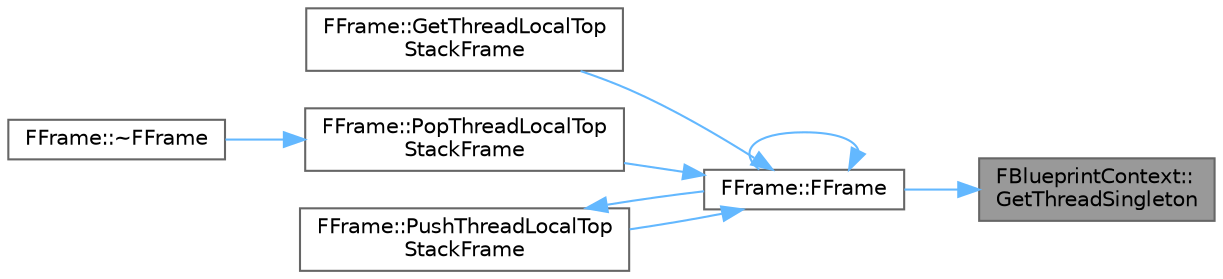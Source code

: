 digraph "FBlueprintContext::GetThreadSingleton"
{
 // INTERACTIVE_SVG=YES
 // LATEX_PDF_SIZE
  bgcolor="transparent";
  edge [fontname=Helvetica,fontsize=10,labelfontname=Helvetica,labelfontsize=10];
  node [fontname=Helvetica,fontsize=10,shape=box,height=0.2,width=0.4];
  rankdir="RL";
  Node1 [id="Node000001",label="FBlueprintContext::\lGetThreadSingleton",height=0.2,width=0.4,color="gray40", fillcolor="grey60", style="filled", fontcolor="black",tooltip=" "];
  Node1 -> Node2 [id="edge1_Node000001_Node000002",dir="back",color="steelblue1",style="solid",tooltip=" "];
  Node2 [id="Node000002",label="FFrame::FFrame",height=0.2,width=0.4,color="grey40", fillcolor="white", style="filled",URL="$d0/d68/structFFrame.html#a37d3d29602e49f3685ed374b09c24b97",tooltip=" "];
  Node2 -> Node2 [id="edge2_Node000002_Node000002",dir="back",color="steelblue1",style="solid",tooltip=" "];
  Node2 -> Node3 [id="edge3_Node000002_Node000003",dir="back",color="steelblue1",style="solid",tooltip=" "];
  Node3 [id="Node000003",label="FFrame::GetThreadLocalTop\lStackFrame",height=0.2,width=0.4,color="grey40", fillcolor="white", style="filled",URL="$d0/d68/structFFrame.html#a382af14b491b26846733d0dd19634542",tooltip=" "];
  Node2 -> Node4 [id="edge4_Node000002_Node000004",dir="back",color="steelblue1",style="solid",tooltip=" "];
  Node4 [id="Node000004",label="FFrame::PopThreadLocalTop\lStackFrame",height=0.2,width=0.4,color="grey40", fillcolor="white", style="filled",URL="$d0/d68/structFFrame.html#ae5c942adf27ee050d86080a7dc0bee2d",tooltip=" "];
  Node4 -> Node5 [id="edge5_Node000004_Node000005",dir="back",color="steelblue1",style="solid",tooltip=" "];
  Node5 [id="Node000005",label="FFrame::~FFrame",height=0.2,width=0.4,color="grey40", fillcolor="white", style="filled",URL="$d0/d68/structFFrame.html#adc8207df7644b02c73bc38ce15917ac6",tooltip=" "];
  Node2 -> Node6 [id="edge6_Node000002_Node000006",dir="back",color="steelblue1",style="solid",tooltip=" "];
  Node6 [id="Node000006",label="FFrame::PushThreadLocalTop\lStackFrame",height=0.2,width=0.4,color="grey40", fillcolor="white", style="filled",URL="$d0/d68/structFFrame.html#a638d55317dbdb1cdb8e7662a2287dc50",tooltip=" "];
  Node6 -> Node2 [id="edge7_Node000006_Node000002",dir="back",color="steelblue1",style="solid",tooltip=" "];
}
